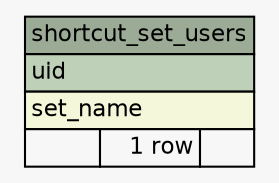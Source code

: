 // dot 2.30.1 on Mac OS X 10.8.3
// SchemaSpy rev 590
digraph "shortcut_set_users" {
  graph [
    rankdir="RL"
    bgcolor="#f7f7f7"
    nodesep="0.18"
    ranksep="0.46"
    fontname="Helvetica"
    fontsize="11"
  ];
  node [
    fontname="Helvetica"
    fontsize="11"
    shape="plaintext"
  ];
  edge [
    arrowsize="0.8"
  ];
  "shortcut_set_users" [
    label=<
    <TABLE BORDER="0" CELLBORDER="1" CELLSPACING="0" BGCOLOR="#ffffff">
      <TR><TD COLSPAN="3" BGCOLOR="#9bab96" ALIGN="CENTER">shortcut_set_users</TD></TR>
      <TR><TD PORT="uid" COLSPAN="3" BGCOLOR="#bed1b8" ALIGN="LEFT">uid</TD></TR>
      <TR><TD PORT="set_name" COLSPAN="3" BGCOLOR="#f4f7da" ALIGN="LEFT">set_name</TD></TR>
      <TR><TD ALIGN="LEFT" BGCOLOR="#f7f7f7">  </TD><TD ALIGN="RIGHT" BGCOLOR="#f7f7f7">1 row</TD><TD ALIGN="RIGHT" BGCOLOR="#f7f7f7">  </TD></TR>
    </TABLE>>
    URL="tables/shortcut_set_users.html"
    tooltip="shortcut_set_users"
  ];
}
